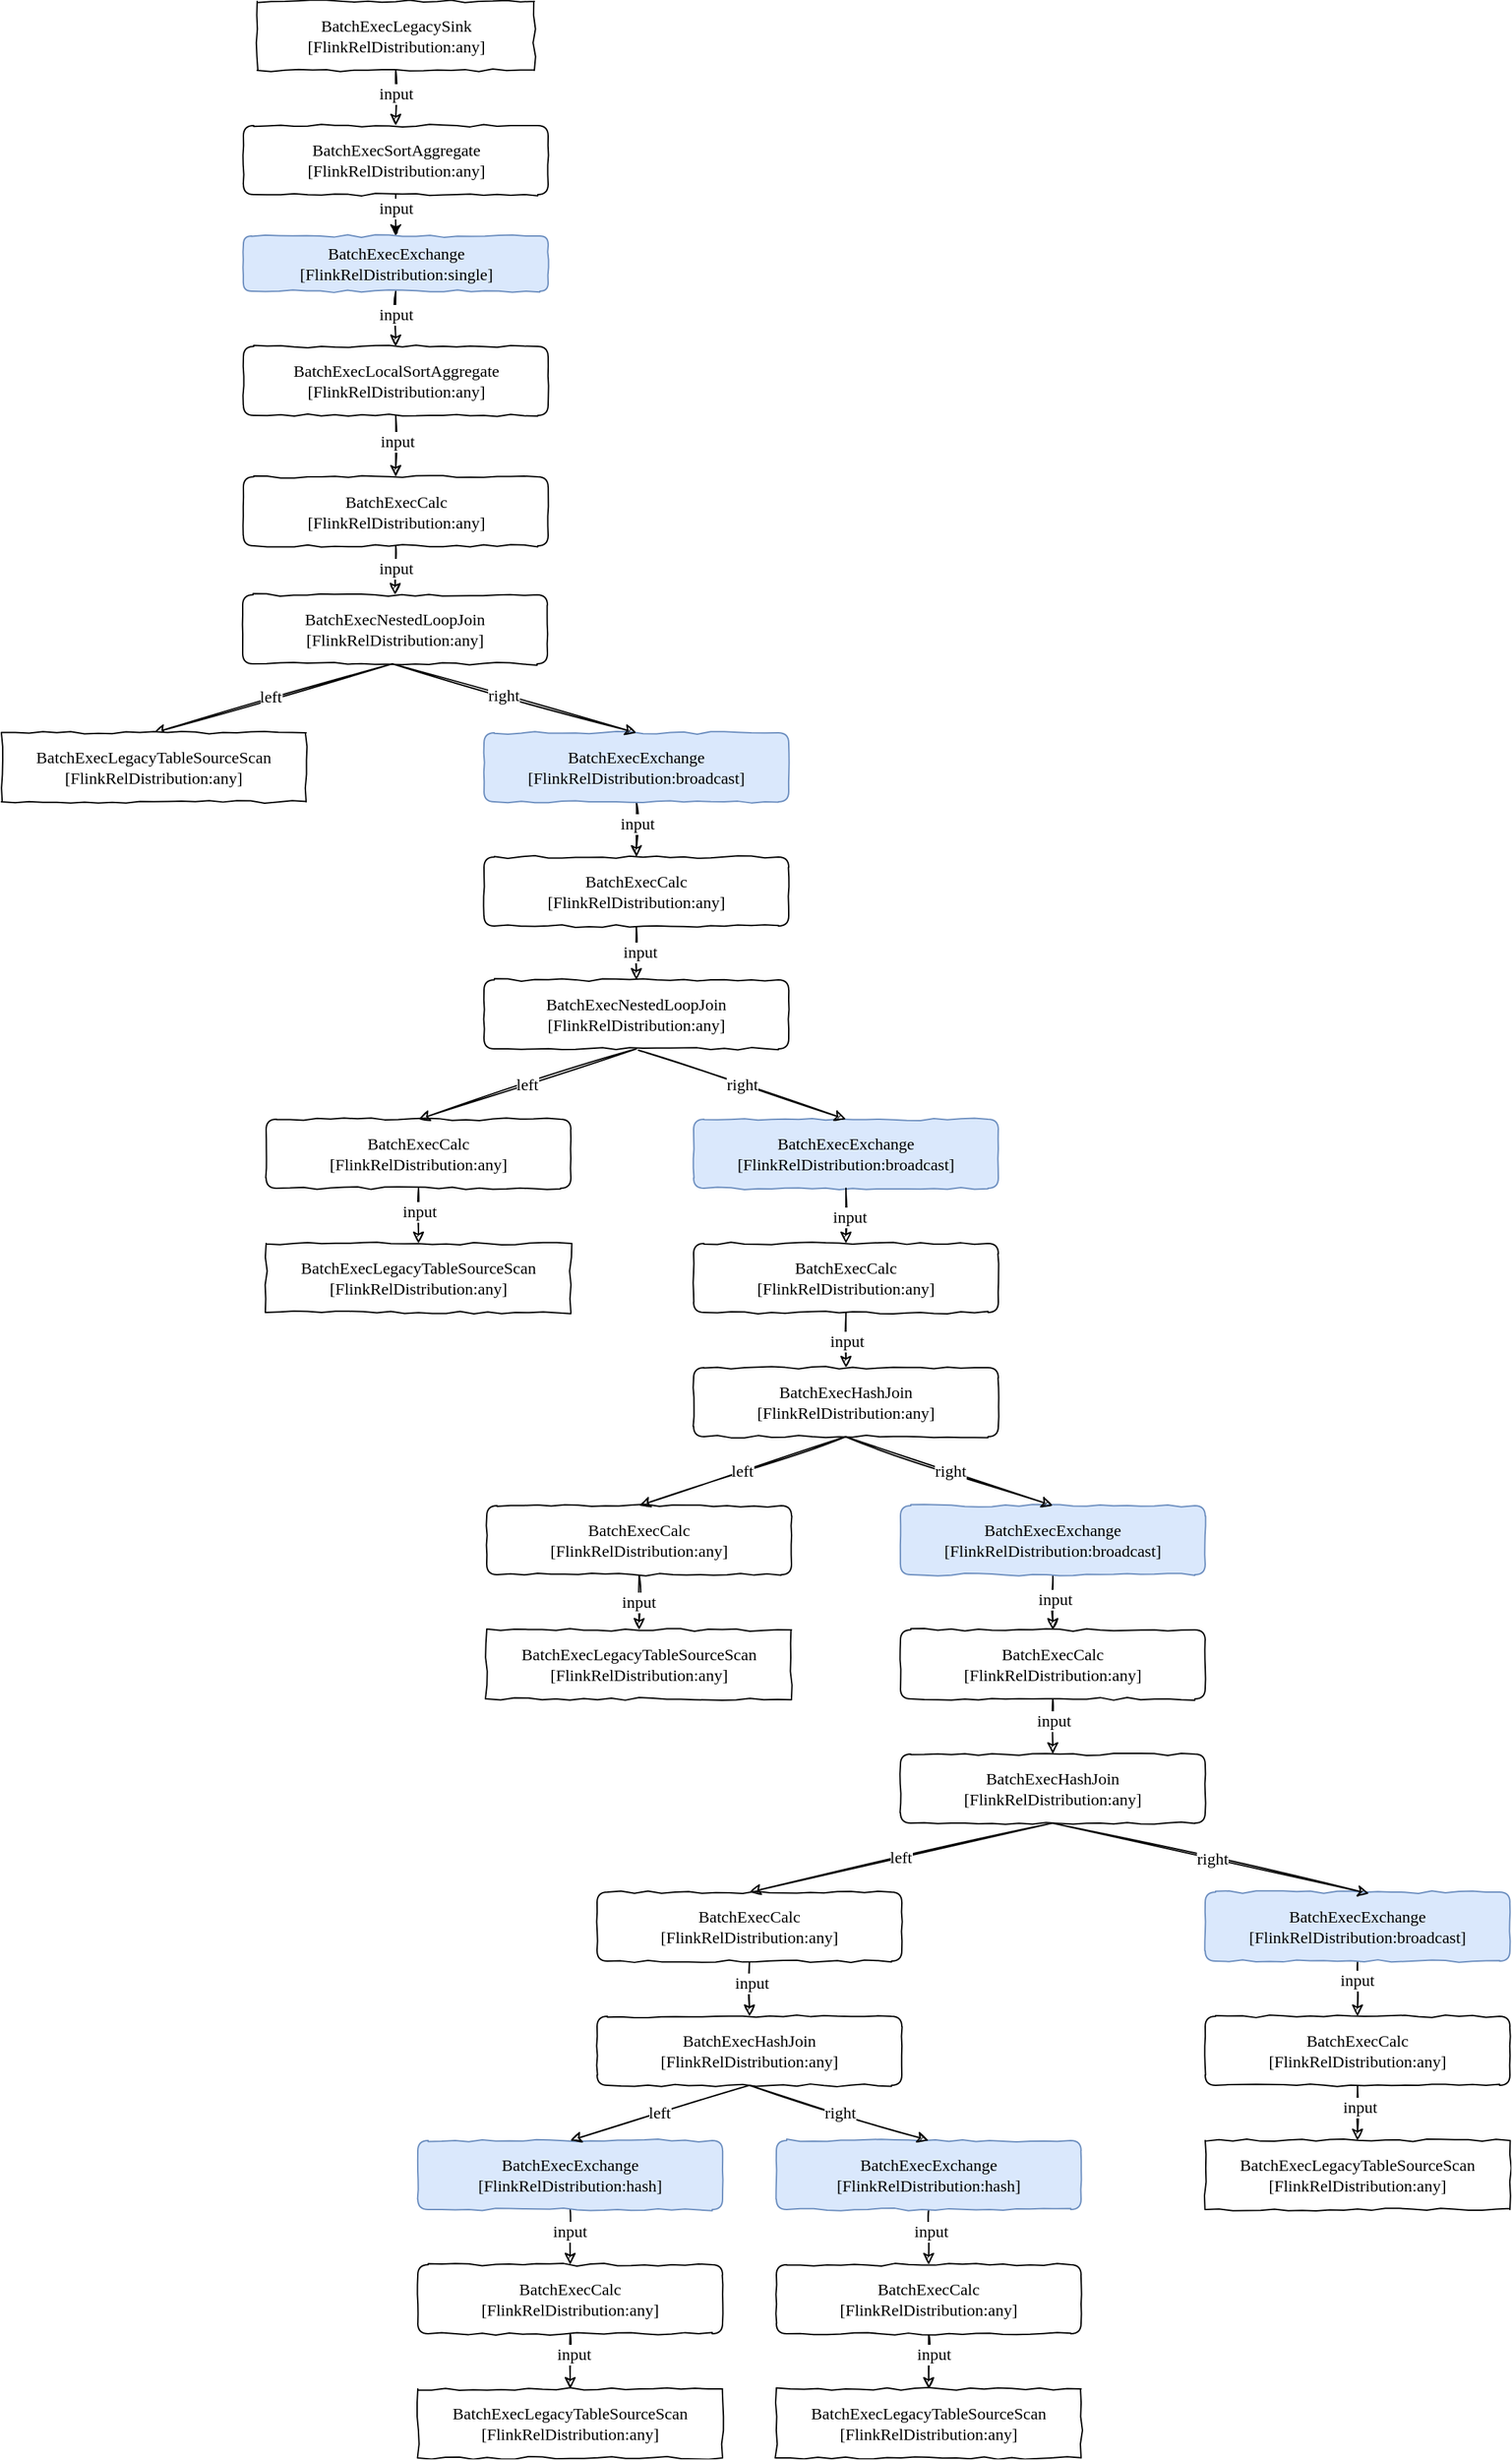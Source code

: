 <mxfile version="13.9.6" type="github">
  <diagram id="2O7FE7nw1M-nkVsBx9Zh" name="Page-1">
    <mxGraphModel dx="1426" dy="764" grid="1" gridSize="10" guides="1" tooltips="1" connect="1" arrows="1" fold="1" page="1" pageScale="1" pageWidth="827" pageHeight="1169" math="0" shadow="0">
      <root>
        <mxCell id="0" />
        <mxCell id="1" parent="0" />
        <mxCell id="u619u7Bk09ly1aYNOgYn-1" style="edgeStyle=orthogonalEdgeStyle;rounded=0;orthogonalLoop=1;jettySize=auto;html=1;exitX=0.5;exitY=1;exitDx=0;exitDy=0;fontFamily=Comic Sans MS;comic=1;sketch=1;" edge="1" parent="1" source="u619u7Bk09ly1aYNOgYn-3" target="u619u7Bk09ly1aYNOgYn-6">
          <mxGeometry relative="1" as="geometry" />
        </mxCell>
        <mxCell id="u619u7Bk09ly1aYNOgYn-2" value="input" style="edgeLabel;html=1;align=center;verticalAlign=middle;resizable=0;points=[];fontSize=12;fontFamily=Comic Sans MS;" vertex="1" connectable="0" parent="u619u7Bk09ly1aYNOgYn-1">
          <mxGeometry x="-0.15" relative="1" as="geometry">
            <mxPoint as="offset" />
          </mxGeometry>
        </mxCell>
        <mxCell id="u619u7Bk09ly1aYNOgYn-3" value="&lt;font&gt;BatchExecLegacySink&lt;br&gt;[FlinkRelDistribution:any]&lt;/font&gt;" style="rounded=0;whiteSpace=wrap;html=1;glass=0;comic=1;fontFamily=Comic Sans MS;" vertex="1" parent="1">
          <mxGeometry x="313.5" y="190" width="201" height="50" as="geometry" />
        </mxCell>
        <mxCell id="u619u7Bk09ly1aYNOgYn-4" style="edgeStyle=orthogonalEdgeStyle;rounded=0;orthogonalLoop=1;jettySize=auto;html=1;exitX=0.5;exitY=1;exitDx=0;exitDy=0;entryX=0.5;entryY=0;entryDx=0;entryDy=0;fontFamily=Comic Sans MS;comic=1;" edge="1" parent="1" source="u619u7Bk09ly1aYNOgYn-6" target="u619u7Bk09ly1aYNOgYn-9">
          <mxGeometry relative="1" as="geometry" />
        </mxCell>
        <mxCell id="u619u7Bk09ly1aYNOgYn-5" value="input" style="edgeLabel;html=1;align=center;verticalAlign=middle;resizable=0;points=[];fontSize=12;fontFamily=Comic Sans MS;" vertex="1" connectable="0" parent="u619u7Bk09ly1aYNOgYn-4">
          <mxGeometry x="-0.333" relative="1" as="geometry">
            <mxPoint as="offset" />
          </mxGeometry>
        </mxCell>
        <mxCell id="u619u7Bk09ly1aYNOgYn-6" value="&lt;span&gt;BatchExecSortAggregate&lt;br&gt;[FlinkRelDistribution:any]&lt;br&gt;&lt;/span&gt;" style="rounded=1;whiteSpace=wrap;html=1;comic=1;fontFamily=Comic Sans MS;" vertex="1" parent="1">
          <mxGeometry x="303.5" y="280" width="221" height="50" as="geometry" />
        </mxCell>
        <mxCell id="u619u7Bk09ly1aYNOgYn-7" style="edgeStyle=orthogonalEdgeStyle;rounded=0;orthogonalLoop=1;jettySize=auto;html=1;exitX=0.5;exitY=1;exitDx=0;exitDy=0;entryX=0.5;entryY=0;entryDx=0;entryDy=0;fontFamily=Comic Sans MS;comic=1;sketch=1;" edge="1" parent="1" source="u619u7Bk09ly1aYNOgYn-9" target="u619u7Bk09ly1aYNOgYn-12">
          <mxGeometry relative="1" as="geometry" />
        </mxCell>
        <mxCell id="u619u7Bk09ly1aYNOgYn-8" value="input" style="edgeLabel;html=1;align=center;verticalAlign=middle;resizable=0;points=[];fontSize=12;fontFamily=Comic Sans MS;" vertex="1" connectable="0" parent="u619u7Bk09ly1aYNOgYn-7">
          <mxGeometry x="-0.15" relative="1" as="geometry">
            <mxPoint as="offset" />
          </mxGeometry>
        </mxCell>
        <mxCell id="u619u7Bk09ly1aYNOgYn-9" value="&lt;span style=&quot;&quot;&gt;BatchExecExchange&lt;br&gt;[&lt;/span&gt;&lt;span style=&quot;&quot;&gt;FlinkRelDistribution:single&lt;/span&gt;&lt;span style=&quot;&quot;&gt;]&lt;br&gt;&lt;/span&gt;" style="rounded=1;whiteSpace=wrap;html=1;comic=1;fontFamily=Comic Sans MS;fillColor=#dae8fc;strokeColor=#6c8ebf;" vertex="1" parent="1">
          <mxGeometry x="303.5" y="360" width="221" height="40" as="geometry" />
        </mxCell>
        <mxCell id="u619u7Bk09ly1aYNOgYn-10" style="edgeStyle=orthogonalEdgeStyle;rounded=0;orthogonalLoop=1;jettySize=auto;html=1;exitX=0.5;exitY=1;exitDx=0;exitDy=0;entryX=0.5;entryY=0;entryDx=0;entryDy=0;fontFamily=Comic Sans MS;comic=1;sketch=1;" edge="1" parent="1" source="u619u7Bk09ly1aYNOgYn-12" target="u619u7Bk09ly1aYNOgYn-15">
          <mxGeometry relative="1" as="geometry" />
        </mxCell>
        <mxCell id="u619u7Bk09ly1aYNOgYn-11" value="input" style="edgeLabel;html=1;align=center;verticalAlign=middle;resizable=0;points=[];fontSize=12;fontFamily=Comic Sans MS;" vertex="1" connectable="0" parent="u619u7Bk09ly1aYNOgYn-10">
          <mxGeometry x="-0.146" y="1" relative="1" as="geometry">
            <mxPoint as="offset" />
          </mxGeometry>
        </mxCell>
        <mxCell id="u619u7Bk09ly1aYNOgYn-12" value="&lt;span&gt;BatchExecLocalSortAggregate&lt;br&gt;[FlinkRelDistribution:any]&lt;br&gt;&lt;/span&gt;" style="rounded=1;whiteSpace=wrap;html=1;comic=1;fontFamily=Comic Sans MS;" vertex="1" parent="1">
          <mxGeometry x="303.5" y="440" width="221" height="50" as="geometry" />
        </mxCell>
        <mxCell id="u619u7Bk09ly1aYNOgYn-13" style="edgeStyle=orthogonalEdgeStyle;rounded=0;orthogonalLoop=1;jettySize=auto;html=1;exitX=0.5;exitY=1;exitDx=0;exitDy=0;entryX=0.5;entryY=0;entryDx=0;entryDy=0;fontFamily=Comic Sans MS;comic=1;sketch=1;" edge="1" parent="1" source="u619u7Bk09ly1aYNOgYn-15" target="u619u7Bk09ly1aYNOgYn-17">
          <mxGeometry relative="1" as="geometry" />
        </mxCell>
        <mxCell id="u619u7Bk09ly1aYNOgYn-14" value="input" style="edgeLabel;html=1;align=center;verticalAlign=middle;resizable=0;points=[];fontSize=12;fontFamily=Comic Sans MS;" vertex="1" connectable="0" parent="u619u7Bk09ly1aYNOgYn-13">
          <mxGeometry x="-0.127" relative="1" as="geometry">
            <mxPoint y="1" as="offset" />
          </mxGeometry>
        </mxCell>
        <mxCell id="u619u7Bk09ly1aYNOgYn-15" value="&lt;span&gt;BatchExecCalc&lt;br&gt;[FlinkRelDistribution:any]&lt;br&gt;&lt;/span&gt;" style="rounded=1;whiteSpace=wrap;html=1;comic=1;fontFamily=Comic Sans MS;" vertex="1" parent="1">
          <mxGeometry x="303.5" y="534.5" width="221" height="50" as="geometry" />
        </mxCell>
        <mxCell id="u619u7Bk09ly1aYNOgYn-17" value="&lt;span&gt;BatchExecNestedLoopJoin&lt;br&gt;[&lt;/span&gt;&lt;span&gt;FlinkRelDistribution:any&lt;/span&gt;&lt;span&gt;]&lt;/span&gt;&lt;span&gt;&lt;br&gt;&lt;/span&gt;" style="rounded=1;whiteSpace=wrap;html=1;comic=1;fontFamily=Comic Sans MS;" vertex="1" parent="1">
          <mxGeometry x="303" y="620" width="221" height="50" as="geometry" />
        </mxCell>
        <mxCell id="u619u7Bk09ly1aYNOgYn-28" value="" style="endArrow=classic;html=1;exitX=0.5;exitY=1;exitDx=0;exitDy=0;entryX=0.5;entryY=0;entryDx=0;entryDy=0;fontFamily=Comic Sans MS;comic=1;sketch=1;" edge="1" parent="1">
          <mxGeometry width="50" height="50" relative="1" as="geometry">
            <mxPoint x="411.5" y="670" as="sourcePoint" />
            <mxPoint x="238.5" y="720" as="targetPoint" />
          </mxGeometry>
        </mxCell>
        <mxCell id="u619u7Bk09ly1aYNOgYn-29" value="left" style="edgeLabel;html=1;align=center;verticalAlign=middle;resizable=0;points=[];fontSize=12;fontFamily=Comic Sans MS;" vertex="1" connectable="0" parent="u619u7Bk09ly1aYNOgYn-28">
          <mxGeometry x="0.018" y="-2" relative="1" as="geometry">
            <mxPoint as="offset" />
          </mxGeometry>
        </mxCell>
        <mxCell id="u619u7Bk09ly1aYNOgYn-30" style="edgeStyle=orthogonalEdgeStyle;rounded=0;orthogonalLoop=1;jettySize=auto;html=1;exitX=0.5;exitY=1;exitDx=0;exitDy=0;entryX=0.5;entryY=0;entryDx=0;entryDy=0;fontSize=12;fontFamily=Comic Sans MS;comic=1;sketch=1;" edge="1" parent="1" source="u619u7Bk09ly1aYNOgYn-32" target="u619u7Bk09ly1aYNOgYn-44">
          <mxGeometry relative="1" as="geometry" />
        </mxCell>
        <mxCell id="u619u7Bk09ly1aYNOgYn-31" value="input" style="edgeLabel;html=1;align=center;verticalAlign=middle;resizable=0;points=[];fontSize=12;fontFamily=Comic Sans MS;" vertex="1" connectable="0" parent="u619u7Bk09ly1aYNOgYn-30">
          <mxGeometry x="-0.2" relative="1" as="geometry">
            <mxPoint as="offset" />
          </mxGeometry>
        </mxCell>
        <mxCell id="u619u7Bk09ly1aYNOgYn-32" value="&lt;span&gt;BatchExecExchange&lt;br&gt;[&lt;/span&gt;&lt;span&gt;FlinkRelDistribution:broadcast&lt;/span&gt;&lt;span&gt;]&lt;/span&gt;&lt;span&gt;&lt;br&gt;&lt;/span&gt;" style="rounded=1;whiteSpace=wrap;html=1;comic=1;fontFamily=Comic Sans MS;fillColor=#dae8fc;strokeColor=#6c8ebf;" vertex="1" parent="1">
          <mxGeometry x="478" y="720" width="221" height="50" as="geometry" />
        </mxCell>
        <mxCell id="u619u7Bk09ly1aYNOgYn-33" value="" style="endArrow=classic;html=1;fontSize=12;exitX=0.5;exitY=1;exitDx=0;exitDy=0;entryX=0.5;entryY=0;entryDx=0;entryDy=0;fontFamily=Comic Sans MS;comic=1;sketch=1;" edge="1" parent="1" target="u619u7Bk09ly1aYNOgYn-32">
          <mxGeometry width="50" height="50" relative="1" as="geometry">
            <mxPoint x="411.5" y="670" as="sourcePoint" />
            <mxPoint x="478" y="670" as="targetPoint" />
          </mxGeometry>
        </mxCell>
        <mxCell id="u619u7Bk09ly1aYNOgYn-34" value="right" style="edgeLabel;html=1;align=center;verticalAlign=middle;resizable=0;points=[];fontSize=12;fontFamily=Comic Sans MS;" vertex="1" connectable="0" parent="u619u7Bk09ly1aYNOgYn-33">
          <mxGeometry x="-0.103" relative="1" as="geometry">
            <mxPoint x="1" as="offset" />
          </mxGeometry>
        </mxCell>
        <mxCell id="u619u7Bk09ly1aYNOgYn-41" value="&lt;span style=&quot;&quot;&gt;BatchExecLegacyTableSourceScan&lt;br&gt;[&lt;/span&gt;&lt;span style=&quot;&quot;&gt;FlinkRelDistribution:any&lt;/span&gt;&lt;span style=&quot;&quot;&gt;]&lt;/span&gt;&lt;span style=&quot;&quot;&gt;&lt;br&gt;&lt;/span&gt;" style="rounded=0;whiteSpace=wrap;html=1;comic=1;fontFamily=Comic Sans MS;" vertex="1" parent="1">
          <mxGeometry x="128" y="720" width="221" height="50" as="geometry" />
        </mxCell>
        <mxCell id="u619u7Bk09ly1aYNOgYn-42" value="" style="edgeStyle=orthogonalEdgeStyle;rounded=0;orthogonalLoop=1;jettySize=auto;html=1;fontSize=12;fontFamily=Comic Sans MS;comic=1;sketch=1;" edge="1" parent="1" source="u619u7Bk09ly1aYNOgYn-44" target="u619u7Bk09ly1aYNOgYn-47">
          <mxGeometry relative="1" as="geometry" />
        </mxCell>
        <mxCell id="u619u7Bk09ly1aYNOgYn-43" value="input" style="edgeLabel;html=1;align=center;verticalAlign=middle;resizable=0;points=[];fontSize=12;fontFamily=Comic Sans MS;" vertex="1" connectable="0" parent="u619u7Bk09ly1aYNOgYn-42">
          <mxGeometry x="0.024" y="2" relative="1" as="geometry">
            <mxPoint as="offset" />
          </mxGeometry>
        </mxCell>
        <mxCell id="u619u7Bk09ly1aYNOgYn-44" value="&lt;span&gt;BatchExecCalc&lt;br&gt;[&lt;/span&gt;&lt;span&gt;FlinkRelDistribution:any&lt;/span&gt;&lt;span&gt;]&lt;/span&gt;&lt;span&gt;&lt;br&gt;&lt;/span&gt;" style="rounded=1;whiteSpace=wrap;html=1;comic=1;fontFamily=Comic Sans MS;" vertex="1" parent="1">
          <mxGeometry x="478" y="810" width="221" height="50" as="geometry" />
        </mxCell>
        <mxCell id="u619u7Bk09ly1aYNOgYn-47" value="&lt;span&gt;BatchExecNestedLoopJoin&lt;br&gt;[&lt;/span&gt;&lt;span&gt;FlinkRelDistribution:any&lt;/span&gt;&lt;span&gt;]&lt;/span&gt;&lt;span&gt;&lt;br&gt;&lt;/span&gt;" style="rounded=1;whiteSpace=wrap;html=1;comic=1;fontFamily=Comic Sans MS;" vertex="1" parent="1">
          <mxGeometry x="478" y="899" width="221" height="50" as="geometry" />
        </mxCell>
        <mxCell id="u619u7Bk09ly1aYNOgYn-66" style="edgeStyle=orthogonalEdgeStyle;rounded=0;sketch=1;orthogonalLoop=1;jettySize=auto;html=1;exitX=0.5;exitY=1;exitDx=0;exitDy=0;entryX=0.5;entryY=0;entryDx=0;entryDy=0;fontFamily=Comic Sans MS;fontSize=12;" edge="1" parent="1" source="u619u7Bk09ly1aYNOgYn-49" target="u619u7Bk09ly1aYNOgYn-65">
          <mxGeometry relative="1" as="geometry" />
        </mxCell>
        <mxCell id="u619u7Bk09ly1aYNOgYn-67" value="input" style="edgeLabel;html=1;align=center;verticalAlign=middle;resizable=0;points=[];fontSize=12;fontFamily=Comic Sans MS;" vertex="1" connectable="0" parent="u619u7Bk09ly1aYNOgYn-66">
          <mxGeometry x="-0.15" relative="1" as="geometry">
            <mxPoint as="offset" />
          </mxGeometry>
        </mxCell>
        <mxCell id="u619u7Bk09ly1aYNOgYn-49" value="&lt;span&gt;BatchExecCalc&lt;br&gt;[&lt;/span&gt;&lt;span&gt;FlinkRelDistribution:any&lt;/span&gt;&lt;span&gt;]&lt;/span&gt;&lt;span&gt;&lt;br&gt;&lt;/span&gt;" style="rounded=1;whiteSpace=wrap;html=1;comic=1;fontFamily=Comic Sans MS;" vertex="1" parent="1">
          <mxGeometry x="320" y="1000" width="221" height="50" as="geometry" />
        </mxCell>
        <mxCell id="u619u7Bk09ly1aYNOgYn-51" value="" style="endArrow=classic;html=1;exitX=0.5;exitY=1;exitDx=0;exitDy=0;entryX=0.5;entryY=0;entryDx=0;entryDy=0;sketch=1;" edge="1" parent="1" source="u619u7Bk09ly1aYNOgYn-47" target="u619u7Bk09ly1aYNOgYn-49">
          <mxGeometry width="50" height="50" relative="1" as="geometry">
            <mxPoint x="340" y="980" as="sourcePoint" />
            <mxPoint x="390" y="930" as="targetPoint" />
          </mxGeometry>
        </mxCell>
        <mxCell id="u619u7Bk09ly1aYNOgYn-55" value="left" style="edgeLabel;html=1;align=center;verticalAlign=middle;resizable=0;points=[];fontSize=12;fontFamily=Comic Sans MS;" vertex="1" connectable="0" parent="u619u7Bk09ly1aYNOgYn-51">
          <mxGeometry x="0.008" relative="1" as="geometry">
            <mxPoint as="offset" />
          </mxGeometry>
        </mxCell>
        <mxCell id="u619u7Bk09ly1aYNOgYn-54" value="&lt;span&gt;BatchExecExchange&lt;br&gt;[&lt;/span&gt;&lt;span&gt;FlinkRelDistribution:broadcast&lt;/span&gt;&lt;span&gt;]&lt;/span&gt;&lt;span&gt;&lt;br&gt;&lt;/span&gt;" style="rounded=1;whiteSpace=wrap;html=1;comic=1;fontFamily=Comic Sans MS;fillColor=#dae8fc;strokeColor=#6c8ebf;" vertex="1" parent="1">
          <mxGeometry x="630" y="1000" width="221" height="50" as="geometry" />
        </mxCell>
        <mxCell id="u619u7Bk09ly1aYNOgYn-58" value="right" style="endArrow=classic;html=1;fontFamily=Comic Sans MS;fontSize=12;entryX=0.5;entryY=0;entryDx=0;entryDy=0;sketch=1;" edge="1" parent="1" target="u619u7Bk09ly1aYNOgYn-54">
          <mxGeometry width="50" height="50" relative="1" as="geometry">
            <mxPoint x="590" y="950" as="sourcePoint" />
            <mxPoint x="620" y="990" as="targetPoint" />
          </mxGeometry>
        </mxCell>
        <mxCell id="u619u7Bk09ly1aYNOgYn-59" value="&lt;span&gt;BatchExecCalc&lt;br&gt;[&lt;/span&gt;&lt;span&gt;FlinkRelDistribution:any&lt;/span&gt;&lt;span&gt;]&lt;/span&gt;&lt;span&gt;&lt;br&gt;&lt;/span&gt;" style="rounded=1;whiteSpace=wrap;html=1;comic=1;fontFamily=Comic Sans MS;" vertex="1" parent="1">
          <mxGeometry x="630" y="1090" width="221" height="50" as="geometry" />
        </mxCell>
        <mxCell id="u619u7Bk09ly1aYNOgYn-60" value="" style="edgeStyle=orthogonalEdgeStyle;rounded=0;orthogonalLoop=1;jettySize=auto;html=1;fontSize=12;fontFamily=Comic Sans MS;comic=1;exitX=0.5;exitY=1;exitDx=0;exitDy=0;sketch=1;" edge="1" parent="1" source="u619u7Bk09ly1aYNOgYn-54" target="u619u7Bk09ly1aYNOgYn-59">
          <mxGeometry relative="1" as="geometry">
            <mxPoint x="598.5" y="870" as="sourcePoint" />
            <mxPoint x="598.5" y="909" as="targetPoint" />
          </mxGeometry>
        </mxCell>
        <mxCell id="u619u7Bk09ly1aYNOgYn-61" value="input" style="edgeLabel;html=1;align=center;verticalAlign=middle;resizable=0;points=[];fontSize=12;fontFamily=Comic Sans MS;" vertex="1" connectable="0" parent="u619u7Bk09ly1aYNOgYn-60">
          <mxGeometry x="0.024" y="2" relative="1" as="geometry">
            <mxPoint as="offset" />
          </mxGeometry>
        </mxCell>
        <mxCell id="u619u7Bk09ly1aYNOgYn-62" value="&lt;span style=&quot;&quot;&gt;BatchExecHashJoin&lt;br&gt;[&lt;/span&gt;&lt;span style=&quot;&quot;&gt;FlinkRelDistribution:any&lt;/span&gt;&lt;span style=&quot;&quot;&gt;]&lt;/span&gt;&lt;span style=&quot;&quot;&gt;&lt;br&gt;&lt;/span&gt;" style="rounded=1;whiteSpace=wrap;html=1;comic=1;fontFamily=Comic Sans MS;" vertex="1" parent="1">
          <mxGeometry x="630" y="1180" width="221" height="50" as="geometry" />
        </mxCell>
        <mxCell id="u619u7Bk09ly1aYNOgYn-63" value="" style="edgeStyle=orthogonalEdgeStyle;rounded=0;orthogonalLoop=1;jettySize=auto;html=1;fontSize=12;fontFamily=Comic Sans MS;comic=1;exitX=0.5;exitY=1;exitDx=0;exitDy=0;entryX=0.5;entryY=0;entryDx=0;entryDy=0;sketch=1;" edge="1" parent="1" source="u619u7Bk09ly1aYNOgYn-59" target="u619u7Bk09ly1aYNOgYn-62">
          <mxGeometry relative="1" as="geometry">
            <mxPoint x="750.5" y="1060" as="sourcePoint" />
            <mxPoint x="750.5" y="1100" as="targetPoint" />
          </mxGeometry>
        </mxCell>
        <mxCell id="u619u7Bk09ly1aYNOgYn-64" value="input" style="edgeLabel;html=1;align=center;verticalAlign=middle;resizable=0;points=[];fontSize=12;fontFamily=Comic Sans MS;" vertex="1" connectable="0" parent="u619u7Bk09ly1aYNOgYn-63">
          <mxGeometry x="0.024" y="2" relative="1" as="geometry">
            <mxPoint x="-2" as="offset" />
          </mxGeometry>
        </mxCell>
        <mxCell id="u619u7Bk09ly1aYNOgYn-65" value="&lt;span style=&quot;&quot;&gt;BatchExecLegacyTableSourceScan&lt;br&gt;[&lt;/span&gt;&lt;span style=&quot;&quot;&gt;FlinkRelDistribution:any&lt;/span&gt;&lt;span style=&quot;&quot;&gt;]&lt;/span&gt;&lt;span style=&quot;&quot;&gt;&lt;br&gt;&lt;/span&gt;" style="rounded=0;whiteSpace=wrap;html=1;comic=1;fontFamily=Comic Sans MS;" vertex="1" parent="1">
          <mxGeometry x="320" y="1090" width="221" height="50" as="geometry" />
        </mxCell>
        <mxCell id="u619u7Bk09ly1aYNOgYn-72" style="edgeStyle=orthogonalEdgeStyle;rounded=0;sketch=1;orthogonalLoop=1;jettySize=auto;html=1;exitX=0.5;exitY=1;exitDx=0;exitDy=0;entryX=0.5;entryY=0;entryDx=0;entryDy=0;fontFamily=Comic Sans MS;fontSize=12;" edge="1" parent="1" source="u619u7Bk09ly1aYNOgYn-68" target="u619u7Bk09ly1aYNOgYn-71">
          <mxGeometry relative="1" as="geometry" />
        </mxCell>
        <mxCell id="u619u7Bk09ly1aYNOgYn-73" value="input" style="edgeLabel;html=1;align=center;verticalAlign=middle;resizable=0;points=[];fontSize=12;fontFamily=Comic Sans MS;" vertex="1" connectable="0" parent="u619u7Bk09ly1aYNOgYn-72">
          <mxGeometry y="-1" relative="1" as="geometry">
            <mxPoint as="offset" />
          </mxGeometry>
        </mxCell>
        <mxCell id="u619u7Bk09ly1aYNOgYn-68" value="&lt;span&gt;BatchExecCalc&lt;br&gt;[&lt;/span&gt;&lt;span&gt;FlinkRelDistribution:any&lt;/span&gt;&lt;span&gt;]&lt;/span&gt;&lt;span&gt;&lt;br&gt;&lt;/span&gt;" style="rounded=1;whiteSpace=wrap;html=1;comic=1;fontFamily=Comic Sans MS;" vertex="1" parent="1">
          <mxGeometry x="480" y="1280" width="221" height="50" as="geometry" />
        </mxCell>
        <mxCell id="u619u7Bk09ly1aYNOgYn-69" value="" style="endArrow=classic;html=1;exitX=0.5;exitY=1;exitDx=0;exitDy=0;entryX=0.5;entryY=0;entryDx=0;entryDy=0;sketch=1;" edge="1" parent="1" source="u619u7Bk09ly1aYNOgYn-62" target="u619u7Bk09ly1aYNOgYn-68">
          <mxGeometry width="50" height="50" relative="1" as="geometry">
            <mxPoint x="598.5" y="959" as="sourcePoint" />
            <mxPoint x="440.5" y="1010" as="targetPoint" />
          </mxGeometry>
        </mxCell>
        <mxCell id="u619u7Bk09ly1aYNOgYn-70" value="left" style="edgeLabel;html=1;align=center;verticalAlign=middle;resizable=0;points=[];fontSize=12;fontFamily=Comic Sans MS;" vertex="1" connectable="0" parent="u619u7Bk09ly1aYNOgYn-69">
          <mxGeometry x="0.008" relative="1" as="geometry">
            <mxPoint as="offset" />
          </mxGeometry>
        </mxCell>
        <mxCell id="u619u7Bk09ly1aYNOgYn-71" value="&lt;span style=&quot;&quot;&gt;BatchExecLegacyTableSourceScan&lt;br&gt;[&lt;/span&gt;&lt;span style=&quot;&quot;&gt;FlinkRelDistribution:any&lt;/span&gt;&lt;span style=&quot;&quot;&gt;]&lt;/span&gt;&lt;span style=&quot;&quot;&gt;&lt;br&gt;&lt;/span&gt;" style="rounded=0;whiteSpace=wrap;html=1;comic=1;fontFamily=Comic Sans MS;" vertex="1" parent="1">
          <mxGeometry x="480" y="1370" width="221" height="50" as="geometry" />
        </mxCell>
        <mxCell id="u619u7Bk09ly1aYNOgYn-80" style="edgeStyle=orthogonalEdgeStyle;rounded=0;sketch=1;orthogonalLoop=1;jettySize=auto;html=1;exitX=0.5;exitY=1;exitDx=0;exitDy=0;entryX=0.5;entryY=0;entryDx=0;entryDy=0;fontFamily=Comic Sans MS;fontSize=12;" edge="1" parent="1" source="u619u7Bk09ly1aYNOgYn-74" target="u619u7Bk09ly1aYNOgYn-79">
          <mxGeometry relative="1" as="geometry" />
        </mxCell>
        <mxCell id="u619u7Bk09ly1aYNOgYn-81" value="input" style="edgeLabel;html=1;align=center;verticalAlign=middle;resizable=0;points=[];fontSize=12;fontFamily=Comic Sans MS;" vertex="1" connectable="0" parent="u619u7Bk09ly1aYNOgYn-80">
          <mxGeometry x="-0.1" y="1" relative="1" as="geometry">
            <mxPoint as="offset" />
          </mxGeometry>
        </mxCell>
        <mxCell id="u619u7Bk09ly1aYNOgYn-74" value="&lt;span&gt;BatchExecExchange&lt;br&gt;[&lt;/span&gt;&lt;span&gt;FlinkRelDistribution:broadcast&lt;/span&gt;&lt;span&gt;]&lt;/span&gt;&lt;span&gt;&lt;br&gt;&lt;/span&gt;" style="rounded=1;whiteSpace=wrap;html=1;comic=1;fontFamily=Comic Sans MS;fillColor=#dae8fc;strokeColor=#6c8ebf;" vertex="1" parent="1">
          <mxGeometry x="780" y="1280" width="221" height="50" as="geometry" />
        </mxCell>
        <mxCell id="u619u7Bk09ly1aYNOgYn-75" value="" style="endArrow=classic;html=1;sketch=1;entryX=0.5;entryY=0;entryDx=0;entryDy=0;" edge="1" parent="1" target="u619u7Bk09ly1aYNOgYn-74">
          <mxGeometry width="50" height="50" relative="1" as="geometry">
            <mxPoint x="740" y="1230" as="sourcePoint" />
            <mxPoint x="600.5" y="1290" as="targetPoint" />
          </mxGeometry>
        </mxCell>
        <mxCell id="u619u7Bk09ly1aYNOgYn-76" value="right" style="edgeLabel;html=1;align=center;verticalAlign=middle;resizable=0;points=[];fontSize=12;fontFamily=Comic Sans MS;" vertex="1" connectable="0" parent="u619u7Bk09ly1aYNOgYn-75">
          <mxGeometry x="0.008" relative="1" as="geometry">
            <mxPoint as="offset" />
          </mxGeometry>
        </mxCell>
        <mxCell id="u619u7Bk09ly1aYNOgYn-83" style="edgeStyle=orthogonalEdgeStyle;rounded=0;sketch=1;orthogonalLoop=1;jettySize=auto;html=1;exitX=0.5;exitY=1;exitDx=0;exitDy=0;entryX=0.5;entryY=0;entryDx=0;entryDy=0;fontFamily=Comic Sans MS;fontSize=12;" edge="1" parent="1" source="u619u7Bk09ly1aYNOgYn-79" target="u619u7Bk09ly1aYNOgYn-82">
          <mxGeometry relative="1" as="geometry" />
        </mxCell>
        <mxCell id="u619u7Bk09ly1aYNOgYn-84" value="input" style="edgeLabel;html=1;align=center;verticalAlign=middle;resizable=0;points=[];fontSize=12;fontFamily=Comic Sans MS;" vertex="1" connectable="0" parent="u619u7Bk09ly1aYNOgYn-83">
          <mxGeometry x="-0.2" relative="1" as="geometry">
            <mxPoint as="offset" />
          </mxGeometry>
        </mxCell>
        <mxCell id="u619u7Bk09ly1aYNOgYn-79" value="&lt;span&gt;BatchExecCalc&lt;br&gt;[&lt;/span&gt;&lt;span&gt;FlinkRelDistribution:any&lt;/span&gt;&lt;span&gt;]&lt;/span&gt;&lt;span&gt;&lt;br&gt;&lt;/span&gt;" style="rounded=1;whiteSpace=wrap;html=1;comic=1;fontFamily=Comic Sans MS;" vertex="1" parent="1">
          <mxGeometry x="780" y="1370" width="221" height="50" as="geometry" />
        </mxCell>
        <mxCell id="u619u7Bk09ly1aYNOgYn-82" value="&lt;span style=&quot;&quot;&gt;BatchExecHashJoin&lt;br&gt;[&lt;/span&gt;&lt;span style=&quot;&quot;&gt;FlinkRelDistribution:any&lt;/span&gt;&lt;span style=&quot;&quot;&gt;]&lt;/span&gt;&lt;span style=&quot;&quot;&gt;&lt;br&gt;&lt;/span&gt;" style="rounded=1;whiteSpace=wrap;html=1;comic=1;fontFamily=Comic Sans MS;" vertex="1" parent="1">
          <mxGeometry x="780" y="1460" width="221" height="50" as="geometry" />
        </mxCell>
        <mxCell id="u619u7Bk09ly1aYNOgYn-106" style="edgeStyle=orthogonalEdgeStyle;rounded=0;sketch=1;orthogonalLoop=1;jettySize=auto;html=1;exitX=0.5;exitY=1;exitDx=0;exitDy=0;entryX=0.5;entryY=0;entryDx=0;entryDy=0;fontFamily=Comic Sans MS;fontSize=12;" edge="1" parent="1" source="u619u7Bk09ly1aYNOgYn-88" target="u619u7Bk09ly1aYNOgYn-105">
          <mxGeometry relative="1" as="geometry" />
        </mxCell>
        <mxCell id="u619u7Bk09ly1aYNOgYn-107" value="input" style="edgeLabel;html=1;align=center;verticalAlign=middle;resizable=0;points=[];fontSize=12;fontFamily=Comic Sans MS;" vertex="1" connectable="0" parent="u619u7Bk09ly1aYNOgYn-106">
          <mxGeometry x="-0.2" y="1" relative="1" as="geometry">
            <mxPoint as="offset" />
          </mxGeometry>
        </mxCell>
        <mxCell id="u619u7Bk09ly1aYNOgYn-88" value="&lt;span&gt;BatchExecCalc&lt;br&gt;[&lt;/span&gt;&lt;span&gt;FlinkRelDistribution:any&lt;/span&gt;&lt;span&gt;]&lt;/span&gt;&lt;span&gt;&lt;br&gt;&lt;/span&gt;" style="rounded=1;whiteSpace=wrap;html=1;comic=1;fontFamily=Comic Sans MS;" vertex="1" parent="1">
          <mxGeometry x="560" y="1560" width="221" height="50" as="geometry" />
        </mxCell>
        <mxCell id="u619u7Bk09ly1aYNOgYn-90" value="" style="endArrow=classic;html=1;exitX=0.5;exitY=1;exitDx=0;exitDy=0;entryX=0.5;entryY=0;entryDx=0;entryDy=0;sketch=1;" edge="1" parent="1" source="u619u7Bk09ly1aYNOgYn-82" target="u619u7Bk09ly1aYNOgYn-88">
          <mxGeometry width="50" height="50" relative="1" as="geometry">
            <mxPoint x="810.5" y="1510" as="sourcePoint" />
            <mxPoint x="520.5" y="1290" as="targetPoint" />
          </mxGeometry>
        </mxCell>
        <mxCell id="u619u7Bk09ly1aYNOgYn-91" value="left" style="edgeLabel;html=1;align=center;verticalAlign=middle;resizable=0;points=[];fontSize=12;fontFamily=Comic Sans MS;" vertex="1" connectable="0" parent="u619u7Bk09ly1aYNOgYn-90">
          <mxGeometry x="0.008" relative="1" as="geometry">
            <mxPoint as="offset" />
          </mxGeometry>
        </mxCell>
        <mxCell id="u619u7Bk09ly1aYNOgYn-99" style="edgeStyle=orthogonalEdgeStyle;rounded=0;sketch=1;orthogonalLoop=1;jettySize=auto;html=1;exitX=0.5;exitY=1;exitDx=0;exitDy=0;entryX=0.5;entryY=0;entryDx=0;entryDy=0;fontFamily=Comic Sans MS;fontSize=12;" edge="1" parent="1" source="u619u7Bk09ly1aYNOgYn-94" target="u619u7Bk09ly1aYNOgYn-98">
          <mxGeometry relative="1" as="geometry" />
        </mxCell>
        <mxCell id="u619u7Bk09ly1aYNOgYn-100" value="input" style="edgeLabel;html=1;align=center;verticalAlign=middle;resizable=0;points=[];fontSize=12;fontFamily=Comic Sans MS;" vertex="1" connectable="0" parent="u619u7Bk09ly1aYNOgYn-99">
          <mxGeometry x="-0.3" y="-1" relative="1" as="geometry">
            <mxPoint as="offset" />
          </mxGeometry>
        </mxCell>
        <mxCell id="u619u7Bk09ly1aYNOgYn-94" value="&lt;span&gt;BatchExecExchange&lt;br&gt;[&lt;/span&gt;&lt;span&gt;FlinkRelDistribution:broadcast&lt;/span&gt;&lt;span&gt;]&lt;/span&gt;&lt;span&gt;&lt;br&gt;&lt;/span&gt;" style="rounded=1;whiteSpace=wrap;html=1;comic=1;fontFamily=Comic Sans MS;fillColor=#dae8fc;strokeColor=#6c8ebf;" vertex="1" parent="1">
          <mxGeometry x="1001" y="1560" width="221" height="50" as="geometry" />
        </mxCell>
        <mxCell id="u619u7Bk09ly1aYNOgYn-96" value="" style="endArrow=classic;html=1;entryX=0.538;entryY=0.02;entryDx=0;entryDy=0;sketch=1;entryPerimeter=0;" edge="1" parent="1" target="u619u7Bk09ly1aYNOgYn-94">
          <mxGeometry width="50" height="50" relative="1" as="geometry">
            <mxPoint x="890" y="1510" as="sourcePoint" />
            <mxPoint x="760.5" y="1570" as="targetPoint" />
          </mxGeometry>
        </mxCell>
        <mxCell id="u619u7Bk09ly1aYNOgYn-97" value="right" style="edgeLabel;html=1;align=center;verticalAlign=middle;resizable=0;points=[];fontSize=12;fontFamily=Comic Sans MS;" vertex="1" connectable="0" parent="u619u7Bk09ly1aYNOgYn-96">
          <mxGeometry x="0.008" relative="1" as="geometry">
            <mxPoint as="offset" />
          </mxGeometry>
        </mxCell>
        <mxCell id="u619u7Bk09ly1aYNOgYn-103" style="edgeStyle=orthogonalEdgeStyle;rounded=0;sketch=1;orthogonalLoop=1;jettySize=auto;html=1;exitX=0.5;exitY=1;exitDx=0;exitDy=0;entryX=0.5;entryY=0;entryDx=0;entryDy=0;fontFamily=Comic Sans MS;fontSize=12;" edge="1" parent="1" source="u619u7Bk09ly1aYNOgYn-98" target="u619u7Bk09ly1aYNOgYn-102">
          <mxGeometry relative="1" as="geometry" />
        </mxCell>
        <mxCell id="u619u7Bk09ly1aYNOgYn-104" value="input" style="edgeLabel;html=1;align=center;verticalAlign=middle;resizable=0;points=[];fontSize=12;fontFamily=Comic Sans MS;" vertex="1" connectable="0" parent="u619u7Bk09ly1aYNOgYn-103">
          <mxGeometry x="-0.2" y="1" relative="1" as="geometry">
            <mxPoint as="offset" />
          </mxGeometry>
        </mxCell>
        <mxCell id="u619u7Bk09ly1aYNOgYn-98" value="&lt;span&gt;BatchExecCalc&lt;br&gt;[&lt;/span&gt;&lt;span&gt;FlinkRelDistribution:any&lt;/span&gt;&lt;span&gt;]&lt;/span&gt;&lt;span&gt;&lt;br&gt;&lt;/span&gt;" style="rounded=1;whiteSpace=wrap;html=1;comic=1;fontFamily=Comic Sans MS;" vertex="1" parent="1">
          <mxGeometry x="1001" y="1650" width="221" height="50" as="geometry" />
        </mxCell>
        <mxCell id="u619u7Bk09ly1aYNOgYn-102" value="&lt;span style=&quot;&quot;&gt;BatchExecLegacyTableSourceScan&lt;br&gt;[&lt;/span&gt;&lt;span style=&quot;&quot;&gt;FlinkRelDistribution:any&lt;/span&gt;&lt;span style=&quot;&quot;&gt;]&lt;/span&gt;&lt;span style=&quot;&quot;&gt;&lt;br&gt;&lt;/span&gt;" style="rounded=0;whiteSpace=wrap;html=1;comic=1;fontFamily=Comic Sans MS;" vertex="1" parent="1">
          <mxGeometry x="1001" y="1740" width="221" height="50" as="geometry" />
        </mxCell>
        <mxCell id="u619u7Bk09ly1aYNOgYn-105" value="&lt;span style=&quot;&quot;&gt;BatchExecHashJoin&lt;br&gt;[&lt;/span&gt;&lt;span style=&quot;&quot;&gt;FlinkRelDistribution:any&lt;/span&gt;&lt;span style=&quot;&quot;&gt;]&lt;/span&gt;&lt;span style=&quot;&quot;&gt;&lt;br&gt;&lt;/span&gt;" style="rounded=1;whiteSpace=wrap;html=1;comic=1;fontFamily=Comic Sans MS;" vertex="1" parent="1">
          <mxGeometry x="560" y="1650" width="221" height="50" as="geometry" />
        </mxCell>
        <mxCell id="u619u7Bk09ly1aYNOgYn-125" style="edgeStyle=orthogonalEdgeStyle;rounded=0;sketch=1;orthogonalLoop=1;jettySize=auto;html=1;exitX=0.5;exitY=1;exitDx=0;exitDy=0;entryX=0.5;entryY=0;entryDx=0;entryDy=0;fontFamily=Comic Sans MS;fontSize=12;" edge="1" parent="1" source="u619u7Bk09ly1aYNOgYn-108" target="u619u7Bk09ly1aYNOgYn-124">
          <mxGeometry relative="1" as="geometry" />
        </mxCell>
        <mxCell id="u619u7Bk09ly1aYNOgYn-126" value="input" style="edgeLabel;html=1;align=center;verticalAlign=middle;resizable=0;points=[];fontSize=12;fontFamily=Comic Sans MS;" vertex="1" connectable="0" parent="u619u7Bk09ly1aYNOgYn-125">
          <mxGeometry x="-0.2" y="1" relative="1" as="geometry">
            <mxPoint as="offset" />
          </mxGeometry>
        </mxCell>
        <mxCell id="u619u7Bk09ly1aYNOgYn-108" value="&lt;span&gt;BatchExecExchange&lt;br&gt;[&lt;/span&gt;&lt;span&gt;FlinkRelDistribution:hash&lt;/span&gt;&lt;span&gt;]&lt;/span&gt;&lt;span&gt;&lt;br&gt;&lt;/span&gt;" style="rounded=1;whiteSpace=wrap;html=1;comic=1;fontFamily=Comic Sans MS;fillColor=#dae8fc;strokeColor=#6c8ebf;" vertex="1" parent="1">
          <mxGeometry x="690" y="1740" width="221" height="50" as="geometry" />
        </mxCell>
        <mxCell id="u619u7Bk09ly1aYNOgYn-119" style="edgeStyle=orthogonalEdgeStyle;rounded=0;sketch=1;orthogonalLoop=1;jettySize=auto;html=1;exitX=0.5;exitY=1;exitDx=0;exitDy=0;entryX=0.5;entryY=0;entryDx=0;entryDy=0;fontFamily=Comic Sans MS;fontSize=12;" edge="1" parent="1" source="u619u7Bk09ly1aYNOgYn-109" target="u619u7Bk09ly1aYNOgYn-118">
          <mxGeometry relative="1" as="geometry" />
        </mxCell>
        <mxCell id="u619u7Bk09ly1aYNOgYn-120" value="input" style="edgeLabel;html=1;align=center;verticalAlign=middle;resizable=0;points=[];fontSize=12;fontFamily=Comic Sans MS;" vertex="1" connectable="0" parent="u619u7Bk09ly1aYNOgYn-119">
          <mxGeometry x="-0.2" y="-1" relative="1" as="geometry">
            <mxPoint as="offset" />
          </mxGeometry>
        </mxCell>
        <mxCell id="u619u7Bk09ly1aYNOgYn-109" value="&lt;span&gt;BatchExecExchange&lt;br&gt;[&lt;/span&gt;&lt;span&gt;FlinkRelDistribution:hash&lt;/span&gt;&lt;span&gt;]&lt;/span&gt;&lt;span&gt;&lt;br&gt;&lt;/span&gt;" style="rounded=1;whiteSpace=wrap;html=1;comic=1;fontFamily=Comic Sans MS;fillColor=#dae8fc;strokeColor=#6c8ebf;" vertex="1" parent="1">
          <mxGeometry x="430" y="1740" width="221" height="50" as="geometry" />
        </mxCell>
        <mxCell id="u619u7Bk09ly1aYNOgYn-112" value="" style="endArrow=classic;html=1;exitX=0.5;exitY=1;exitDx=0;exitDy=0;entryX=0.5;entryY=0;entryDx=0;entryDy=0;sketch=1;" edge="1" parent="1" source="u619u7Bk09ly1aYNOgYn-105" target="u619u7Bk09ly1aYNOgYn-109">
          <mxGeometry width="50" height="50" relative="1" as="geometry">
            <mxPoint x="820.5" y="1520" as="sourcePoint" />
            <mxPoint x="680.5" y="1570" as="targetPoint" />
          </mxGeometry>
        </mxCell>
        <mxCell id="u619u7Bk09ly1aYNOgYn-113" value="left" style="edgeLabel;html=1;align=center;verticalAlign=middle;resizable=0;points=[];fontSize=12;fontFamily=Comic Sans MS;" vertex="1" connectable="0" parent="u619u7Bk09ly1aYNOgYn-112">
          <mxGeometry x="0.008" relative="1" as="geometry">
            <mxPoint as="offset" />
          </mxGeometry>
        </mxCell>
        <mxCell id="u619u7Bk09ly1aYNOgYn-114" value="" style="endArrow=classic;html=1;entryX=0.5;entryY=0;entryDx=0;entryDy=0;sketch=1;exitX=0.5;exitY=1;exitDx=0;exitDy=0;" edge="1" parent="1" source="u619u7Bk09ly1aYNOgYn-105" target="u619u7Bk09ly1aYNOgYn-108">
          <mxGeometry width="50" height="50" relative="1" as="geometry">
            <mxPoint x="820" y="1520" as="sourcePoint" />
            <mxPoint x="1049.898" y="1571" as="targetPoint" />
          </mxGeometry>
        </mxCell>
        <mxCell id="u619u7Bk09ly1aYNOgYn-115" value="right" style="edgeLabel;html=1;align=center;verticalAlign=middle;resizable=0;points=[];fontSize=12;fontFamily=Comic Sans MS;" vertex="1" connectable="0" parent="u619u7Bk09ly1aYNOgYn-114">
          <mxGeometry x="0.008" relative="1" as="geometry">
            <mxPoint as="offset" />
          </mxGeometry>
        </mxCell>
        <mxCell id="u619u7Bk09ly1aYNOgYn-122" style="edgeStyle=orthogonalEdgeStyle;rounded=0;sketch=1;orthogonalLoop=1;jettySize=auto;html=1;exitX=0.5;exitY=1;exitDx=0;exitDy=0;entryX=0.5;entryY=0;entryDx=0;entryDy=0;fontFamily=Comic Sans MS;fontSize=12;" edge="1" parent="1" source="u619u7Bk09ly1aYNOgYn-118" target="u619u7Bk09ly1aYNOgYn-121">
          <mxGeometry relative="1" as="geometry" />
        </mxCell>
        <mxCell id="u619u7Bk09ly1aYNOgYn-123" value="input" style="edgeLabel;html=1;align=center;verticalAlign=middle;resizable=0;points=[];fontSize=12;fontFamily=Comic Sans MS;" vertex="1" connectable="0" parent="u619u7Bk09ly1aYNOgYn-122">
          <mxGeometry x="-0.25" y="2" relative="1" as="geometry">
            <mxPoint as="offset" />
          </mxGeometry>
        </mxCell>
        <mxCell id="u619u7Bk09ly1aYNOgYn-118" value="&lt;span&gt;BatchExecCalc&lt;br&gt;[&lt;/span&gt;&lt;span&gt;FlinkRelDistribution:any&lt;/span&gt;&lt;span&gt;]&lt;/span&gt;&lt;span&gt;&lt;br&gt;&lt;/span&gt;" style="rounded=1;whiteSpace=wrap;html=1;comic=1;fontFamily=Comic Sans MS;" vertex="1" parent="1">
          <mxGeometry x="430" y="1830" width="221" height="50" as="geometry" />
        </mxCell>
        <mxCell id="u619u7Bk09ly1aYNOgYn-121" value="&lt;span style=&quot;&quot;&gt;BatchExecLegacyTableSourceScan&lt;br&gt;[&lt;/span&gt;&lt;span style=&quot;&quot;&gt;FlinkRelDistribution:any&lt;/span&gt;&lt;span style=&quot;&quot;&gt;]&lt;/span&gt;&lt;span style=&quot;&quot;&gt;&lt;br&gt;&lt;/span&gt;" style="rounded=0;whiteSpace=wrap;html=1;comic=1;fontFamily=Comic Sans MS;" vertex="1" parent="1">
          <mxGeometry x="430" y="1920" width="221" height="50" as="geometry" />
        </mxCell>
        <mxCell id="u619u7Bk09ly1aYNOgYn-129" style="edgeStyle=orthogonalEdgeStyle;rounded=0;sketch=1;orthogonalLoop=1;jettySize=auto;html=1;exitX=0.5;exitY=1;exitDx=0;exitDy=0;entryX=0.5;entryY=0;entryDx=0;entryDy=0;fontFamily=Comic Sans MS;fontSize=12;" edge="1" parent="1" source="u619u7Bk09ly1aYNOgYn-124" target="u619u7Bk09ly1aYNOgYn-128">
          <mxGeometry relative="1" as="geometry" />
        </mxCell>
        <mxCell id="u619u7Bk09ly1aYNOgYn-130" value="input" style="edgeLabel;html=1;align=center;verticalAlign=middle;resizable=0;points=[];fontSize=12;fontFamily=Comic Sans MS;" vertex="1" connectable="0" parent="u619u7Bk09ly1aYNOgYn-129">
          <mxGeometry x="-0.25" y="3" relative="1" as="geometry">
            <mxPoint as="offset" />
          </mxGeometry>
        </mxCell>
        <mxCell id="u619u7Bk09ly1aYNOgYn-124" value="&lt;span&gt;BatchExecCalc&lt;br&gt;[&lt;/span&gt;&lt;span&gt;FlinkRelDistribution:any&lt;/span&gt;&lt;span&gt;]&lt;/span&gt;&lt;span&gt;&lt;br&gt;&lt;/span&gt;" style="rounded=1;whiteSpace=wrap;html=1;comic=1;fontFamily=Comic Sans MS;" vertex="1" parent="1">
          <mxGeometry x="690" y="1830" width="221" height="50" as="geometry" />
        </mxCell>
        <mxCell id="u619u7Bk09ly1aYNOgYn-128" value="&lt;span style=&quot;&quot;&gt;BatchExecLegacyTableSourceScan&lt;br&gt;[&lt;/span&gt;&lt;span style=&quot;&quot;&gt;FlinkRelDistribution:any&lt;/span&gt;&lt;span style=&quot;&quot;&gt;]&lt;/span&gt;&lt;span style=&quot;&quot;&gt;&lt;br&gt;&lt;/span&gt;" style="rounded=0;whiteSpace=wrap;html=1;comic=1;fontFamily=Comic Sans MS;" vertex="1" parent="1">
          <mxGeometry x="690" y="1920" width="221" height="50" as="geometry" />
        </mxCell>
      </root>
    </mxGraphModel>
  </diagram>
</mxfile>
